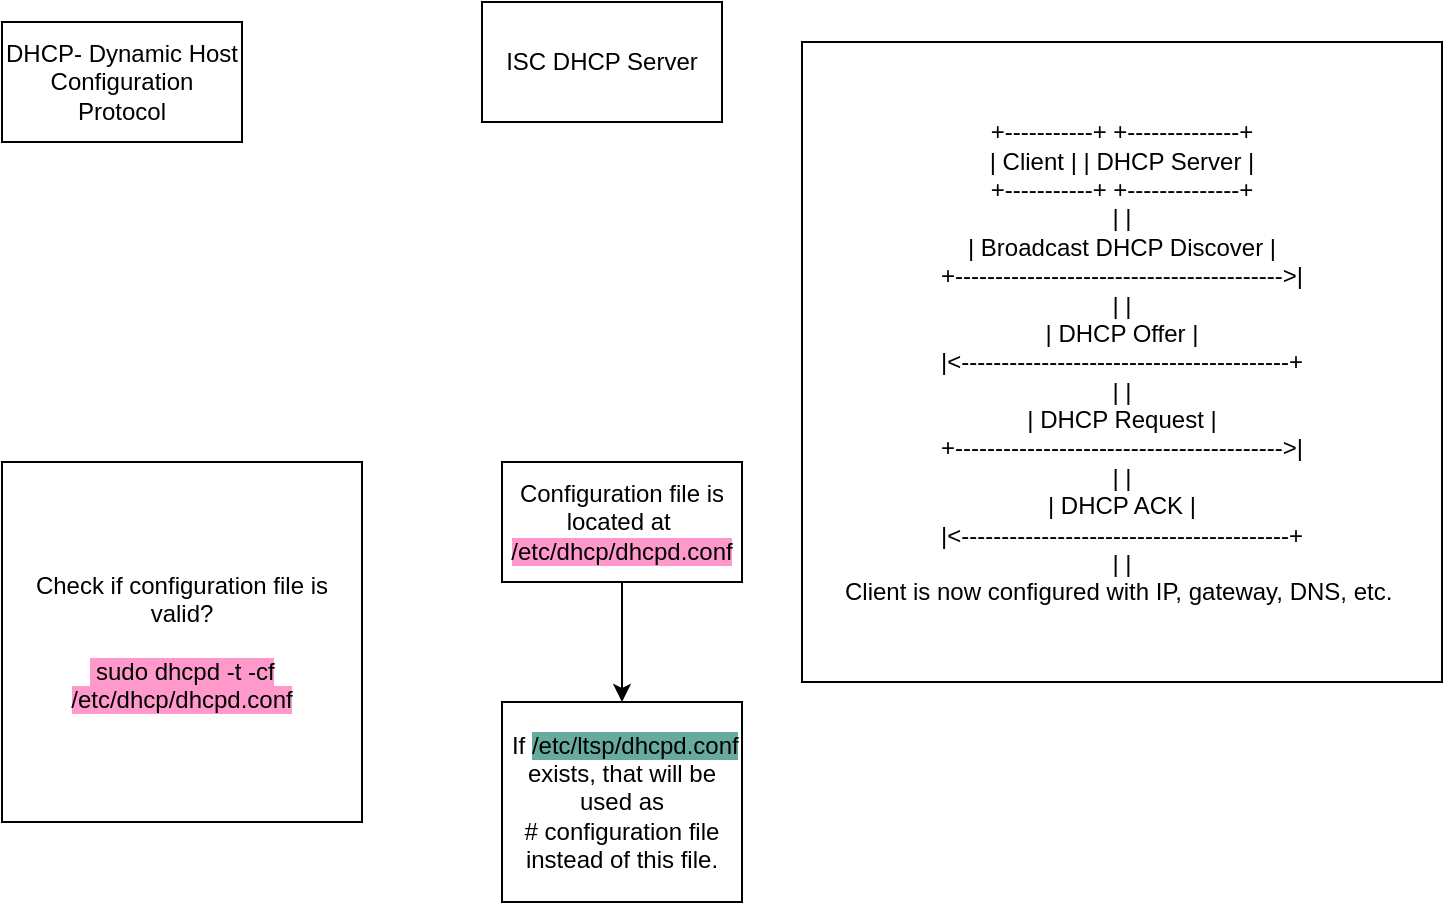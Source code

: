 <mxfile version="24.7.16">
  <diagram name="Page-1" id="xAFFVVkryfLSn9cRo_O5">
    <mxGraphModel dx="954" dy="592" grid="1" gridSize="10" guides="1" tooltips="1" connect="1" arrows="1" fold="1" page="1" pageScale="1" pageWidth="827" pageHeight="1169" math="0" shadow="0">
      <root>
        <mxCell id="0" />
        <mxCell id="1" parent="0" />
        <mxCell id="_B7F9ga3DLDlZ479xHtZ-1" value="ISC DHCP Server" style="rounded=0;whiteSpace=wrap;html=1;" vertex="1" parent="1">
          <mxGeometry x="340" y="50" width="120" height="60" as="geometry" />
        </mxCell>
        <mxCell id="_B7F9ga3DLDlZ479xHtZ-4" value="" style="edgeStyle=orthogonalEdgeStyle;rounded=0;orthogonalLoop=1;jettySize=auto;html=1;" edge="1" parent="1" source="_B7F9ga3DLDlZ479xHtZ-2" target="_B7F9ga3DLDlZ479xHtZ-3">
          <mxGeometry relative="1" as="geometry" />
        </mxCell>
        <mxCell id="_B7F9ga3DLDlZ479xHtZ-2" value="Configuration file is located at&amp;nbsp;&lt;div&gt;&lt;span style=&quot;background-color: rgb(255, 153, 204);&quot;&gt;/etc/dhcp/dhcpd.conf&lt;/span&gt;&lt;br&gt;&lt;/div&gt;" style="rounded=0;whiteSpace=wrap;html=1;" vertex="1" parent="1">
          <mxGeometry x="350" y="280" width="120" height="60" as="geometry" />
        </mxCell>
        <mxCell id="_B7F9ga3DLDlZ479xHtZ-3" value="&lt;div&gt;&amp;nbsp;If &lt;span style=&quot;background-color: rgb(103, 171, 159);&quot;&gt;/etc/ltsp/dhcpd.conf&lt;/span&gt; exists, that will be used as&lt;/div&gt;&lt;div&gt;# configuration file instead of this file.&lt;/div&gt;" style="rounded=0;whiteSpace=wrap;html=1;" vertex="1" parent="1">
          <mxGeometry x="350" y="400" width="120" height="100" as="geometry" />
        </mxCell>
        <mxCell id="_B7F9ga3DLDlZ479xHtZ-5" value="DHCP- Dynamic Host&lt;div&gt;Configuration Protocol&lt;/div&gt;" style="rounded=0;whiteSpace=wrap;html=1;" vertex="1" parent="1">
          <mxGeometry x="100" y="60" width="120" height="60" as="geometry" />
        </mxCell>
        <mxCell id="_B7F9ga3DLDlZ479xHtZ-6" value="+-----------+                             +--------------+&lt;br/&gt;|   Client  |                             |  DHCP Server |&lt;br/&gt;+-----------+                             +--------------+&lt;br/&gt;      |                                          |&lt;br/&gt;      | Broadcast DHCP Discover                  |&lt;br/&gt;      +-----------------------------------------&amp;gt;|&lt;br/&gt;      |                                          |&lt;br/&gt;      | DHCP Offer                               |&lt;br/&gt;      |&amp;lt;-----------------------------------------+&lt;br/&gt;      |                                          |&lt;br/&gt;      | DHCP Request                             |&lt;br/&gt;      +-----------------------------------------&amp;gt;|&lt;br/&gt;      |                                          |&lt;br/&gt;      | DHCP ACK                                 |&lt;br/&gt;      |&amp;lt;-----------------------------------------+&lt;br/&gt;      |                                          |&lt;br/&gt;Client is now configured with IP, gateway, DNS, etc.&amp;nbsp;" style="whiteSpace=wrap;html=1;aspect=fixed;" vertex="1" parent="1">
          <mxGeometry x="500" y="70" width="320" height="320" as="geometry" />
        </mxCell>
        <mxCell id="_B7F9ga3DLDlZ479xHtZ-8" value="Check if configuration file is valid?&lt;br&gt;&lt;br&gt;&lt;span style=&quot;background-color: rgb(255, 153, 204);&quot;&gt;&amp;nbsp;sudo dhcpd -t -cf /etc/dhcp/dhcpd.conf&lt;/span&gt;" style="whiteSpace=wrap;html=1;aspect=fixed;" vertex="1" parent="1">
          <mxGeometry x="100" y="280" width="180" height="180" as="geometry" />
        </mxCell>
      </root>
    </mxGraphModel>
  </diagram>
</mxfile>
